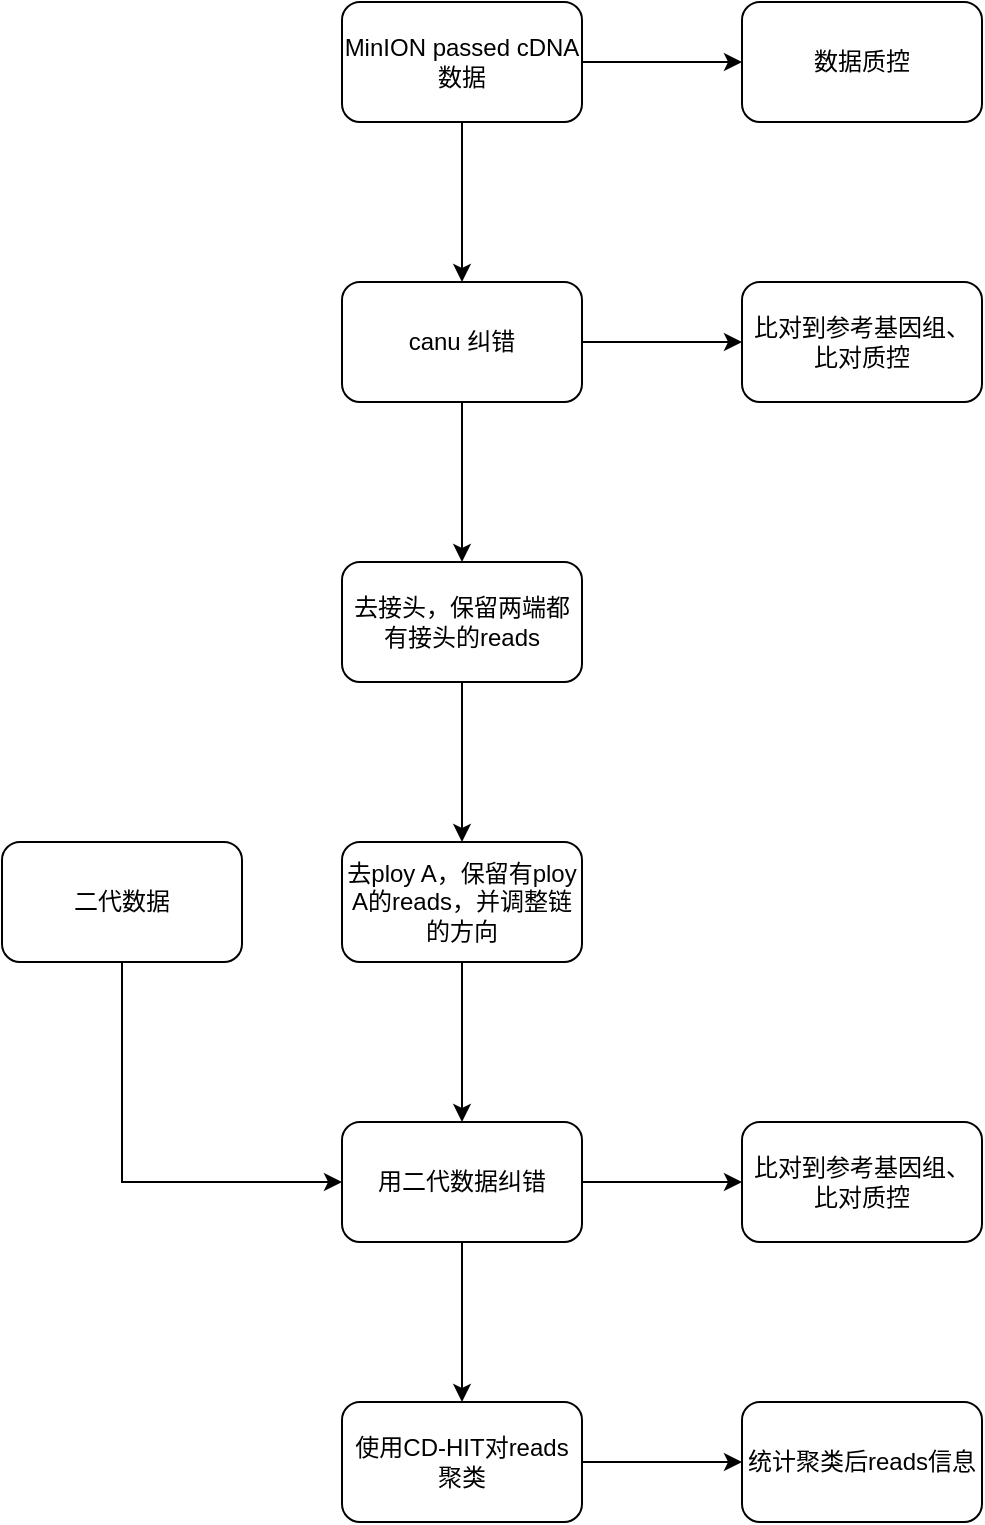 <mxfile version="10.4.4" type="github"><diagram id="tMd3NO2VI_9PuWZXUhza" name="Page-1"><mxGraphModel dx="1021" dy="805" grid="1" gridSize="10" guides="1" tooltips="1" connect="1" arrows="1" fold="1" page="1" pageScale="1" pageWidth="827" pageHeight="1169" math="0" shadow="0"><root><mxCell id="0"/><mxCell id="1" parent="0"/><mxCell id="JdkbBNcmc7JJ7mVRPRyt-4" style="edgeStyle=orthogonalEdgeStyle;rounded=0;orthogonalLoop=1;jettySize=auto;html=1;exitX=1;exitY=0.5;exitDx=0;exitDy=0;entryX=0;entryY=0.5;entryDx=0;entryDy=0;" edge="1" parent="1" source="JdkbBNcmc7JJ7mVRPRyt-1" target="JdkbBNcmc7JJ7mVRPRyt-3"><mxGeometry relative="1" as="geometry"/></mxCell><mxCell id="JdkbBNcmc7JJ7mVRPRyt-6" value="" style="edgeStyle=orthogonalEdgeStyle;rounded=0;orthogonalLoop=1;jettySize=auto;html=1;" edge="1" parent="1" source="JdkbBNcmc7JJ7mVRPRyt-1" target="JdkbBNcmc7JJ7mVRPRyt-5"><mxGeometry relative="1" as="geometry"/></mxCell><mxCell id="JdkbBNcmc7JJ7mVRPRyt-1" value="MinION passed cDNA数据&lt;br&gt;" style="rounded=1;whiteSpace=wrap;html=1;" vertex="1" parent="1"><mxGeometry x="300" y="140" width="120" height="60" as="geometry"/></mxCell><mxCell id="JdkbBNcmc7JJ7mVRPRyt-8" value="" style="edgeStyle=orthogonalEdgeStyle;rounded=0;orthogonalLoop=1;jettySize=auto;html=1;" edge="1" parent="1" source="JdkbBNcmc7JJ7mVRPRyt-5" target="JdkbBNcmc7JJ7mVRPRyt-7"><mxGeometry relative="1" as="geometry"/></mxCell><mxCell id="JdkbBNcmc7JJ7mVRPRyt-12" value="" style="edgeStyle=orthogonalEdgeStyle;rounded=0;orthogonalLoop=1;jettySize=auto;html=1;" edge="1" parent="1" source="JdkbBNcmc7JJ7mVRPRyt-5" target="JdkbBNcmc7JJ7mVRPRyt-11"><mxGeometry relative="1" as="geometry"/></mxCell><mxCell id="JdkbBNcmc7JJ7mVRPRyt-5" value="canu 纠错&lt;br&gt;" style="rounded=1;whiteSpace=wrap;html=1;" vertex="1" parent="1"><mxGeometry x="300" y="280" width="120" height="60" as="geometry"/></mxCell><mxCell id="JdkbBNcmc7JJ7mVRPRyt-14" value="" style="edgeStyle=orthogonalEdgeStyle;rounded=0;orthogonalLoop=1;jettySize=auto;html=1;" edge="1" parent="1" source="JdkbBNcmc7JJ7mVRPRyt-11" target="JdkbBNcmc7JJ7mVRPRyt-13"><mxGeometry relative="1" as="geometry"/></mxCell><mxCell id="JdkbBNcmc7JJ7mVRPRyt-11" value="去接头，保留两端都有接头的reads" style="rounded=1;whiteSpace=wrap;html=1;" vertex="1" parent="1"><mxGeometry x="300" y="420" width="120" height="60" as="geometry"/></mxCell><mxCell id="JdkbBNcmc7JJ7mVRPRyt-16" value="" style="edgeStyle=orthogonalEdgeStyle;rounded=0;orthogonalLoop=1;jettySize=auto;html=1;" edge="1" parent="1" source="JdkbBNcmc7JJ7mVRPRyt-13" target="JdkbBNcmc7JJ7mVRPRyt-15"><mxGeometry relative="1" as="geometry"/></mxCell><mxCell id="JdkbBNcmc7JJ7mVRPRyt-13" value="去ploy A，保留有ploy A的reads，并调整链的方向" style="rounded=1;whiteSpace=wrap;html=1;" vertex="1" parent="1"><mxGeometry x="300" y="560" width="120" height="60" as="geometry"/></mxCell><mxCell id="JdkbBNcmc7JJ7mVRPRyt-18" value="" style="edgeStyle=orthogonalEdgeStyle;rounded=0;orthogonalLoop=1;jettySize=auto;html=1;" edge="1" parent="1" source="JdkbBNcmc7JJ7mVRPRyt-15" target="JdkbBNcmc7JJ7mVRPRyt-17"><mxGeometry relative="1" as="geometry"/></mxCell><mxCell id="JdkbBNcmc7JJ7mVRPRyt-23" value="" style="edgeStyle=orthogonalEdgeStyle;rounded=0;orthogonalLoop=1;jettySize=auto;html=1;" edge="1" parent="1" source="JdkbBNcmc7JJ7mVRPRyt-15" target="JdkbBNcmc7JJ7mVRPRyt-22"><mxGeometry relative="1" as="geometry"/></mxCell><mxCell id="JdkbBNcmc7JJ7mVRPRyt-15" value="用二代数据纠错" style="rounded=1;whiteSpace=wrap;html=1;" vertex="1" parent="1"><mxGeometry x="300" y="700" width="120" height="60" as="geometry"/></mxCell><mxCell id="JdkbBNcmc7JJ7mVRPRyt-25" value="" style="edgeStyle=orthogonalEdgeStyle;rounded=0;orthogonalLoop=1;jettySize=auto;html=1;" edge="1" parent="1" source="JdkbBNcmc7JJ7mVRPRyt-22" target="JdkbBNcmc7JJ7mVRPRyt-24"><mxGeometry relative="1" as="geometry"/></mxCell><mxCell id="JdkbBNcmc7JJ7mVRPRyt-22" value="使用CD-HIT对reads聚类" style="rounded=1;whiteSpace=wrap;html=1;" vertex="1" parent="1"><mxGeometry x="300" y="840" width="120" height="60" as="geometry"/></mxCell><mxCell id="JdkbBNcmc7JJ7mVRPRyt-24" value="统计聚类后reads信息" style="rounded=1;whiteSpace=wrap;html=1;" vertex="1" parent="1"><mxGeometry x="500" y="840" width="120" height="60" as="geometry"/></mxCell><mxCell id="JdkbBNcmc7JJ7mVRPRyt-17" value="比对到参考基因组、比对质控" style="rounded=1;whiteSpace=wrap;html=1;" vertex="1" parent="1"><mxGeometry x="500" y="700" width="120" height="60" as="geometry"/></mxCell><mxCell id="JdkbBNcmc7JJ7mVRPRyt-7" value="比对到参考基因组、比对质控&lt;br&gt;" style="rounded=1;whiteSpace=wrap;html=1;" vertex="1" parent="1"><mxGeometry x="500" y="280" width="120" height="60" as="geometry"/></mxCell><mxCell id="JdkbBNcmc7JJ7mVRPRyt-19" style="edgeStyle=orthogonalEdgeStyle;rounded=0;orthogonalLoop=1;jettySize=auto;html=1;exitX=0.5;exitY=1;exitDx=0;exitDy=0;entryX=0;entryY=0.5;entryDx=0;entryDy=0;" edge="1" parent="1" source="JdkbBNcmc7JJ7mVRPRyt-2" target="JdkbBNcmc7JJ7mVRPRyt-15"><mxGeometry relative="1" as="geometry"/></mxCell><mxCell id="JdkbBNcmc7JJ7mVRPRyt-2" value="二代数据" style="rounded=1;whiteSpace=wrap;html=1;" vertex="1" parent="1"><mxGeometry x="130" y="560" width="120" height="60" as="geometry"/></mxCell><mxCell id="JdkbBNcmc7JJ7mVRPRyt-3" value="数据质控" style="rounded=1;whiteSpace=wrap;html=1;" vertex="1" parent="1"><mxGeometry x="500" y="140" width="120" height="60" as="geometry"/></mxCell></root></mxGraphModel></diagram></mxfile>